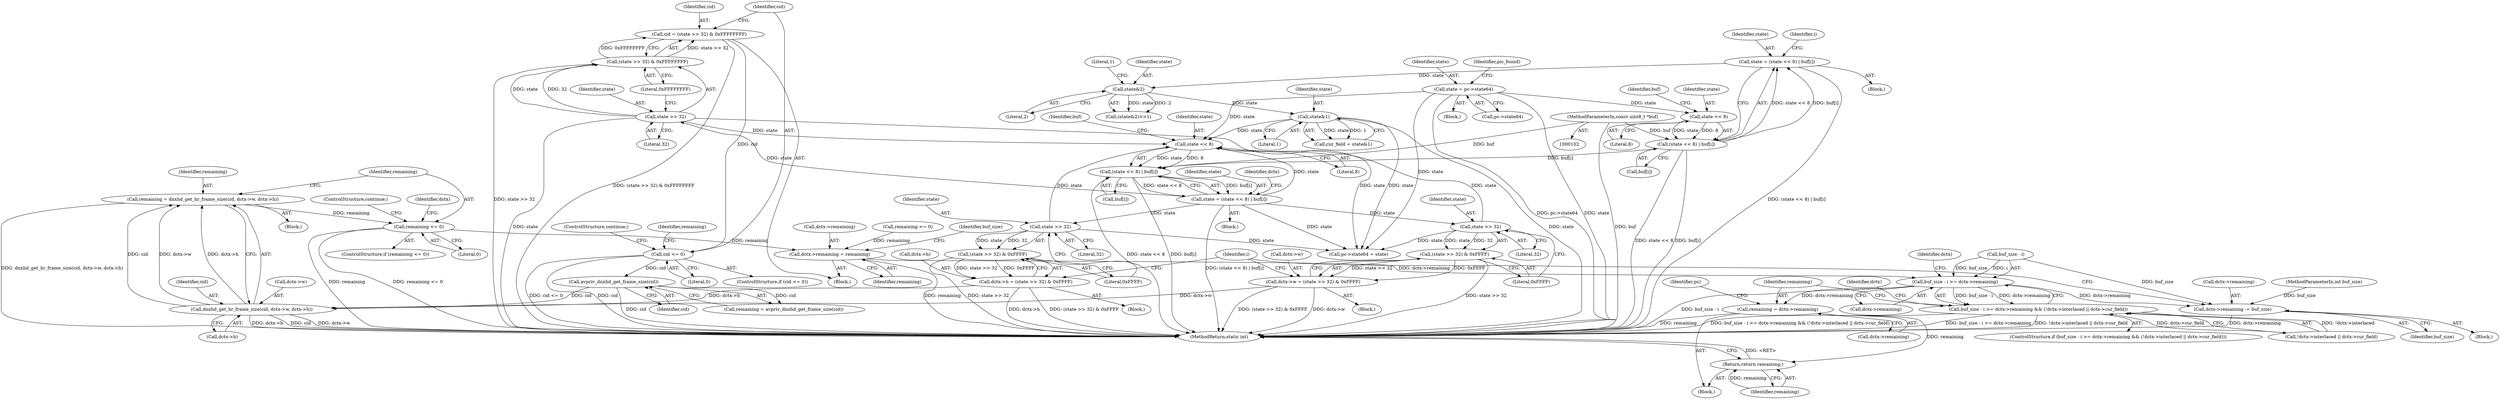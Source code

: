 digraph "0_FFmpeg_31c1c0b46a7021802c3d1d18039fca30dba5a14e@API" {
"1000302" [label="(Call,remaining <= 0)"];
"1000291" [label="(Call,remaining = dnxhd_get_hr_frame_size(cid, dctx->w, dctx->h))"];
"1000293" [label="(Call,dnxhd_get_hr_frame_size(cid, dctx->w, dctx->h))"];
"1000284" [label="(Call,avpriv_dnxhd_get_frame_size(cid))"];
"1000278" [label="(Call,cid <= 0)"];
"1000269" [label="(Call,cid = (state >> 32) & 0xFFFFFFFF)"];
"1000271" [label="(Call,(state >> 32) & 0xFFFFFFFF)"];
"1000272" [label="(Call,state >> 32)"];
"1000218" [label="(Call,state = (state << 8) | buf[i])"];
"1000220" [label="(Call,(state << 8) | buf[i])"];
"1000221" [label="(Call,state << 8)"];
"1000239" [label="(Call,state >> 32)"];
"1000180" [label="(Call,state&1)"];
"1000174" [label="(Call,state&2)"];
"1000156" [label="(Call,state = (state << 8) | buf[i])"];
"1000158" [label="(Call,(state << 8) | buf[i])"];
"1000159" [label="(Call,state << 8)"];
"1000115" [label="(Call,state = pc->state64)"];
"1000104" [label="(MethodParameterIn,const uint8_t *buf)"];
"1000256" [label="(Call,state >> 32)"];
"1000251" [label="(Call,dctx->w = (state >> 32) & 0xFFFF)"];
"1000255" [label="(Call,(state >> 32) & 0xFFFF)"];
"1000234" [label="(Call,dctx->h = (state >> 32) & 0xFFFF)"];
"1000238" [label="(Call,(state >> 32) & 0xFFFF)"];
"1000306" [label="(Call,dctx->remaining = remaining)"];
"1000313" [label="(Call,buf_size - i >= dctx->remaining)"];
"1000312" [label="(Call,buf_size - i >= dctx->remaining && (!dctx->interlaced || dctx->cur_field))"];
"1000330" [label="(Call,remaining = dctx->remaining)"];
"1000366" [label="(Return,return remaining;)"];
"1000370" [label="(Call,dctx->remaining -= buf_size)"];
"1000307" [label="(Call,dctx->remaining)"];
"1000162" [label="(Call,buf[i])"];
"1000160" [label="(Identifier,state)"];
"1000295" [label="(Call,dctx->w)"];
"1000156" [label="(Call,state = (state << 8) | buf[i])"];
"1000277" [label="(ControlStructure,if (cid <= 0))"];
"1000287" [label="(Call,remaining <= 0)"];
"1000330" [label="(Call,remaining = dctx->remaining)"];
"1000233" [label="(Block,)"];
"1000302" [label="(Call,remaining <= 0)"];
"1000269" [label="(Call,cid = (state >> 32) & 0xFFFFFFFF)"];
"1000212" [label="(Identifier,i)"];
"1000157" [label="(Identifier,state)"];
"1000218" [label="(Call,state = (state << 8) | buf[i])"];
"1000223" [label="(Literal,8)"];
"1000242" [label="(Literal,0xFFFF)"];
"1000272" [label="(Call,state >> 32)"];
"1000159" [label="(Call,state << 8)"];
"1000255" [label="(Call,(state >> 32) & 0xFFFF)"];
"1000454" [label="(MethodReturn,static int)"];
"1000221" [label="(Call,state << 8)"];
"1000267" [label="(Block,)"];
"1000106" [label="(Block,)"];
"1000301" [label="(ControlStructure,if (remaining <= 0))"];
"1000328" [label="(Block,)"];
"1000225" [label="(Identifier,buf)"];
"1000314" [label="(Call,buf_size - i)"];
"1000251" [label="(Call,dctx->w = (state >> 32) & 0xFFFF)"];
"1000281" [label="(ControlStructure,continue;)"];
"1000117" [label="(Call,pc->state64)"];
"1000181" [label="(Identifier,state)"];
"1000320" [label="(Call,!dctx->interlaced || dctx->cur_field)"];
"1000274" [label="(Literal,32)"];
"1000174" [label="(Call,state&2)"];
"1000234" [label="(Call,dctx->h = (state >> 32) & 0xFFFF)"];
"1000372" [label="(Identifier,dctx)"];
"1000176" [label="(Literal,2)"];
"1000258" [label="(Literal,32)"];
"1000273" [label="(Identifier,state)"];
"1000213" [label="(Block,)"];
"1000323" [label="(Identifier,dctx)"];
"1000306" [label="(Call,dctx->remaining = remaining)"];
"1000122" [label="(Identifier,pic_found)"];
"1000224" [label="(Call,buf[i])"];
"1000241" [label="(Literal,32)"];
"1000175" [label="(Identifier,state)"];
"1000178" [label="(Call,cur_field = state&1)"];
"1000311" [label="(ControlStructure,if (buf_size - i >= dctx->remaining && (!dctx->interlaced || dctx->cur_field)))"];
"1000304" [label="(Literal,0)"];
"1000292" [label="(Identifier,remaining)"];
"1000270" [label="(Identifier,cid)"];
"1000275" [label="(Literal,0xFFFFFFFF)"];
"1000284" [label="(Call,avpriv_dnxhd_get_frame_size(cid))"];
"1000161" [label="(Literal,8)"];
"1000367" [label="(Identifier,remaining)"];
"1000371" [label="(Call,dctx->remaining)"];
"1000115" [label="(Call,state = pc->state64)"];
"1000331" [label="(Identifier,remaining)"];
"1000337" [label="(Identifier,pc)"];
"1000173" [label="(Call,(state&2)>>1)"];
"1000437" [label="(Call,pc->state64 = state)"];
"1000222" [label="(Identifier,state)"];
"1000259" [label="(Literal,0xFFFF)"];
"1000315" [label="(Identifier,buf_size)"];
"1000240" [label="(Identifier,state)"];
"1000280" [label="(Literal,0)"];
"1000235" [label="(Call,dctx->h)"];
"1000290" [label="(Block,)"];
"1000283" [label="(Identifier,remaining)"];
"1000252" [label="(Call,dctx->w)"];
"1000305" [label="(ControlStructure,continue;)"];
"1000303" [label="(Identifier,remaining)"];
"1000219" [label="(Identifier,state)"];
"1000294" [label="(Identifier,cid)"];
"1000370" [label="(Call,dctx->remaining -= buf_size)"];
"1000332" [label="(Call,dctx->remaining)"];
"1000177" [label="(Literal,1)"];
"1000105" [label="(MethodParameterIn,int buf_size)"];
"1000182" [label="(Literal,1)"];
"1000257" [label="(Identifier,state)"];
"1000104" [label="(MethodParameterIn,const uint8_t *buf)"];
"1000278" [label="(Call,cid <= 0)"];
"1000279" [label="(Identifier,cid)"];
"1000298" [label="(Call,dctx->h)"];
"1000256" [label="(Call,state >> 32)"];
"1000271" [label="(Call,(state >> 32) & 0xFFFFFFFF)"];
"1000369" [label="(Block,)"];
"1000285" [label="(Identifier,cid)"];
"1000312" [label="(Call,buf_size - i >= dctx->remaining && (!dctx->interlaced || dctx->cur_field))"];
"1000238" [label="(Call,(state >> 32) & 0xFFFF)"];
"1000250" [label="(Block,)"];
"1000308" [label="(Identifier,dctx)"];
"1000167" [label="(Identifier,i)"];
"1000291" [label="(Call,remaining = dnxhd_get_hr_frame_size(cid, dctx->w, dctx->h))"];
"1000317" [label="(Call,dctx->remaining)"];
"1000180" [label="(Call,state&1)"];
"1000374" [label="(Identifier,buf_size)"];
"1000282" [label="(Call,remaining = avpriv_dnxhd_get_frame_size(cid))"];
"1000163" [label="(Identifier,buf)"];
"1000313" [label="(Call,buf_size - i >= dctx->remaining)"];
"1000310" [label="(Identifier,remaining)"];
"1000293" [label="(Call,dnxhd_get_hr_frame_size(cid, dctx->w, dctx->h))"];
"1000155" [label="(Block,)"];
"1000116" [label="(Identifier,state)"];
"1000158" [label="(Call,(state << 8) | buf[i])"];
"1000220" [label="(Call,(state << 8) | buf[i])"];
"1000230" [label="(Identifier,dctx)"];
"1000366" [label="(Return,return remaining;)"];
"1000239" [label="(Call,state >> 32)"];
"1000302" -> "1000301"  [label="AST: "];
"1000302" -> "1000304"  [label="CFG: "];
"1000303" -> "1000302"  [label="AST: "];
"1000304" -> "1000302"  [label="AST: "];
"1000305" -> "1000302"  [label="CFG: "];
"1000308" -> "1000302"  [label="CFG: "];
"1000302" -> "1000454"  [label="DDG: remaining"];
"1000302" -> "1000454"  [label="DDG: remaining <= 0"];
"1000291" -> "1000302"  [label="DDG: remaining"];
"1000302" -> "1000306"  [label="DDG: remaining"];
"1000291" -> "1000290"  [label="AST: "];
"1000291" -> "1000293"  [label="CFG: "];
"1000292" -> "1000291"  [label="AST: "];
"1000293" -> "1000291"  [label="AST: "];
"1000303" -> "1000291"  [label="CFG: "];
"1000291" -> "1000454"  [label="DDG: dnxhd_get_hr_frame_size(cid, dctx->w, dctx->h)"];
"1000293" -> "1000291"  [label="DDG: cid"];
"1000293" -> "1000291"  [label="DDG: dctx->w"];
"1000293" -> "1000291"  [label="DDG: dctx->h"];
"1000293" -> "1000298"  [label="CFG: "];
"1000294" -> "1000293"  [label="AST: "];
"1000295" -> "1000293"  [label="AST: "];
"1000298" -> "1000293"  [label="AST: "];
"1000293" -> "1000454"  [label="DDG: dctx->h"];
"1000293" -> "1000454"  [label="DDG: cid"];
"1000293" -> "1000454"  [label="DDG: dctx->w"];
"1000284" -> "1000293"  [label="DDG: cid"];
"1000251" -> "1000293"  [label="DDG: dctx->w"];
"1000234" -> "1000293"  [label="DDG: dctx->h"];
"1000284" -> "1000282"  [label="AST: "];
"1000284" -> "1000285"  [label="CFG: "];
"1000285" -> "1000284"  [label="AST: "];
"1000282" -> "1000284"  [label="CFG: "];
"1000284" -> "1000454"  [label="DDG: cid"];
"1000284" -> "1000282"  [label="DDG: cid"];
"1000278" -> "1000284"  [label="DDG: cid"];
"1000278" -> "1000277"  [label="AST: "];
"1000278" -> "1000280"  [label="CFG: "];
"1000279" -> "1000278"  [label="AST: "];
"1000280" -> "1000278"  [label="AST: "];
"1000281" -> "1000278"  [label="CFG: "];
"1000283" -> "1000278"  [label="CFG: "];
"1000278" -> "1000454"  [label="DDG: cid <= 0"];
"1000278" -> "1000454"  [label="DDG: cid"];
"1000269" -> "1000278"  [label="DDG: cid"];
"1000269" -> "1000267"  [label="AST: "];
"1000269" -> "1000271"  [label="CFG: "];
"1000270" -> "1000269"  [label="AST: "];
"1000271" -> "1000269"  [label="AST: "];
"1000279" -> "1000269"  [label="CFG: "];
"1000269" -> "1000454"  [label="DDG: (state >> 32) & 0xFFFFFFFF"];
"1000271" -> "1000269"  [label="DDG: state >> 32"];
"1000271" -> "1000269"  [label="DDG: 0xFFFFFFFF"];
"1000271" -> "1000275"  [label="CFG: "];
"1000272" -> "1000271"  [label="AST: "];
"1000275" -> "1000271"  [label="AST: "];
"1000271" -> "1000454"  [label="DDG: state >> 32"];
"1000272" -> "1000271"  [label="DDG: state"];
"1000272" -> "1000271"  [label="DDG: 32"];
"1000272" -> "1000274"  [label="CFG: "];
"1000273" -> "1000272"  [label="AST: "];
"1000274" -> "1000272"  [label="AST: "];
"1000275" -> "1000272"  [label="CFG: "];
"1000272" -> "1000454"  [label="DDG: state"];
"1000272" -> "1000221"  [label="DDG: state"];
"1000218" -> "1000272"  [label="DDG: state"];
"1000272" -> "1000437"  [label="DDG: state"];
"1000218" -> "1000213"  [label="AST: "];
"1000218" -> "1000220"  [label="CFG: "];
"1000219" -> "1000218"  [label="AST: "];
"1000220" -> "1000218"  [label="AST: "];
"1000230" -> "1000218"  [label="CFG: "];
"1000218" -> "1000454"  [label="DDG: (state << 8) | buf[i]"];
"1000220" -> "1000218"  [label="DDG: state << 8"];
"1000220" -> "1000218"  [label="DDG: buf[i]"];
"1000218" -> "1000221"  [label="DDG: state"];
"1000218" -> "1000239"  [label="DDG: state"];
"1000218" -> "1000256"  [label="DDG: state"];
"1000218" -> "1000437"  [label="DDG: state"];
"1000220" -> "1000224"  [label="CFG: "];
"1000221" -> "1000220"  [label="AST: "];
"1000224" -> "1000220"  [label="AST: "];
"1000220" -> "1000454"  [label="DDG: state << 8"];
"1000220" -> "1000454"  [label="DDG: buf[i]"];
"1000221" -> "1000220"  [label="DDG: state"];
"1000221" -> "1000220"  [label="DDG: 8"];
"1000158" -> "1000220"  [label="DDG: buf[i]"];
"1000104" -> "1000220"  [label="DDG: buf"];
"1000221" -> "1000223"  [label="CFG: "];
"1000222" -> "1000221"  [label="AST: "];
"1000223" -> "1000221"  [label="AST: "];
"1000225" -> "1000221"  [label="CFG: "];
"1000239" -> "1000221"  [label="DDG: state"];
"1000180" -> "1000221"  [label="DDG: state"];
"1000256" -> "1000221"  [label="DDG: state"];
"1000115" -> "1000221"  [label="DDG: state"];
"1000239" -> "1000238"  [label="AST: "];
"1000239" -> "1000241"  [label="CFG: "];
"1000240" -> "1000239"  [label="AST: "];
"1000241" -> "1000239"  [label="AST: "];
"1000242" -> "1000239"  [label="CFG: "];
"1000239" -> "1000238"  [label="DDG: state"];
"1000239" -> "1000238"  [label="DDG: 32"];
"1000239" -> "1000437"  [label="DDG: state"];
"1000180" -> "1000178"  [label="AST: "];
"1000180" -> "1000182"  [label="CFG: "];
"1000181" -> "1000180"  [label="AST: "];
"1000182" -> "1000180"  [label="AST: "];
"1000178" -> "1000180"  [label="CFG: "];
"1000180" -> "1000454"  [label="DDG: state"];
"1000180" -> "1000178"  [label="DDG: state"];
"1000180" -> "1000178"  [label="DDG: 1"];
"1000174" -> "1000180"  [label="DDG: state"];
"1000180" -> "1000437"  [label="DDG: state"];
"1000174" -> "1000173"  [label="AST: "];
"1000174" -> "1000176"  [label="CFG: "];
"1000175" -> "1000174"  [label="AST: "];
"1000176" -> "1000174"  [label="AST: "];
"1000177" -> "1000174"  [label="CFG: "];
"1000174" -> "1000173"  [label="DDG: state"];
"1000174" -> "1000173"  [label="DDG: 2"];
"1000156" -> "1000174"  [label="DDG: state"];
"1000156" -> "1000155"  [label="AST: "];
"1000156" -> "1000158"  [label="CFG: "];
"1000157" -> "1000156"  [label="AST: "];
"1000158" -> "1000156"  [label="AST: "];
"1000167" -> "1000156"  [label="CFG: "];
"1000156" -> "1000454"  [label="DDG: (state << 8) | buf[i]"];
"1000158" -> "1000156"  [label="DDG: state << 8"];
"1000158" -> "1000156"  [label="DDG: buf[i]"];
"1000158" -> "1000162"  [label="CFG: "];
"1000159" -> "1000158"  [label="AST: "];
"1000162" -> "1000158"  [label="AST: "];
"1000158" -> "1000454"  [label="DDG: state << 8"];
"1000158" -> "1000454"  [label="DDG: buf[i]"];
"1000159" -> "1000158"  [label="DDG: state"];
"1000159" -> "1000158"  [label="DDG: 8"];
"1000104" -> "1000158"  [label="DDG: buf"];
"1000159" -> "1000161"  [label="CFG: "];
"1000160" -> "1000159"  [label="AST: "];
"1000161" -> "1000159"  [label="AST: "];
"1000163" -> "1000159"  [label="CFG: "];
"1000115" -> "1000159"  [label="DDG: state"];
"1000115" -> "1000106"  [label="AST: "];
"1000115" -> "1000117"  [label="CFG: "];
"1000116" -> "1000115"  [label="AST: "];
"1000117" -> "1000115"  [label="AST: "];
"1000122" -> "1000115"  [label="CFG: "];
"1000115" -> "1000454"  [label="DDG: pc->state64"];
"1000115" -> "1000454"  [label="DDG: state"];
"1000115" -> "1000437"  [label="DDG: state"];
"1000104" -> "1000102"  [label="AST: "];
"1000104" -> "1000454"  [label="DDG: buf"];
"1000256" -> "1000255"  [label="AST: "];
"1000256" -> "1000258"  [label="CFG: "];
"1000257" -> "1000256"  [label="AST: "];
"1000258" -> "1000256"  [label="AST: "];
"1000259" -> "1000256"  [label="CFG: "];
"1000256" -> "1000255"  [label="DDG: state"];
"1000256" -> "1000255"  [label="DDG: 32"];
"1000256" -> "1000437"  [label="DDG: state"];
"1000251" -> "1000250"  [label="AST: "];
"1000251" -> "1000255"  [label="CFG: "];
"1000252" -> "1000251"  [label="AST: "];
"1000255" -> "1000251"  [label="AST: "];
"1000212" -> "1000251"  [label="CFG: "];
"1000251" -> "1000454"  [label="DDG: (state >> 32) & 0xFFFF"];
"1000251" -> "1000454"  [label="DDG: dctx->w"];
"1000255" -> "1000251"  [label="DDG: state >> 32"];
"1000255" -> "1000251"  [label="DDG: 0xFFFF"];
"1000255" -> "1000259"  [label="CFG: "];
"1000259" -> "1000255"  [label="AST: "];
"1000255" -> "1000454"  [label="DDG: state >> 32"];
"1000234" -> "1000233"  [label="AST: "];
"1000234" -> "1000238"  [label="CFG: "];
"1000235" -> "1000234"  [label="AST: "];
"1000238" -> "1000234"  [label="AST: "];
"1000212" -> "1000234"  [label="CFG: "];
"1000234" -> "1000454"  [label="DDG: dctx->h"];
"1000234" -> "1000454"  [label="DDG: (state >> 32) & 0xFFFF"];
"1000238" -> "1000234"  [label="DDG: state >> 32"];
"1000238" -> "1000234"  [label="DDG: 0xFFFF"];
"1000238" -> "1000242"  [label="CFG: "];
"1000242" -> "1000238"  [label="AST: "];
"1000238" -> "1000454"  [label="DDG: state >> 32"];
"1000306" -> "1000267"  [label="AST: "];
"1000306" -> "1000310"  [label="CFG: "];
"1000307" -> "1000306"  [label="AST: "];
"1000310" -> "1000306"  [label="AST: "];
"1000315" -> "1000306"  [label="CFG: "];
"1000306" -> "1000454"  [label="DDG: remaining"];
"1000287" -> "1000306"  [label="DDG: remaining"];
"1000306" -> "1000313"  [label="DDG: dctx->remaining"];
"1000313" -> "1000312"  [label="AST: "];
"1000313" -> "1000317"  [label="CFG: "];
"1000314" -> "1000313"  [label="AST: "];
"1000317" -> "1000313"  [label="AST: "];
"1000323" -> "1000313"  [label="CFG: "];
"1000312" -> "1000313"  [label="CFG: "];
"1000313" -> "1000454"  [label="DDG: buf_size - i"];
"1000313" -> "1000312"  [label="DDG: buf_size - i"];
"1000313" -> "1000312"  [label="DDG: dctx->remaining"];
"1000314" -> "1000313"  [label="DDG: buf_size"];
"1000314" -> "1000313"  [label="DDG: i"];
"1000313" -> "1000330"  [label="DDG: dctx->remaining"];
"1000313" -> "1000370"  [label="DDG: dctx->remaining"];
"1000312" -> "1000311"  [label="AST: "];
"1000312" -> "1000320"  [label="CFG: "];
"1000320" -> "1000312"  [label="AST: "];
"1000331" -> "1000312"  [label="CFG: "];
"1000372" -> "1000312"  [label="CFG: "];
"1000312" -> "1000454"  [label="DDG: buf_size - i >= dctx->remaining && (!dctx->interlaced || dctx->cur_field)"];
"1000312" -> "1000454"  [label="DDG: buf_size - i >= dctx->remaining"];
"1000312" -> "1000454"  [label="DDG: !dctx->interlaced || dctx->cur_field"];
"1000320" -> "1000312"  [label="DDG: !dctx->interlaced"];
"1000320" -> "1000312"  [label="DDG: dctx->cur_field"];
"1000330" -> "1000328"  [label="AST: "];
"1000330" -> "1000332"  [label="CFG: "];
"1000331" -> "1000330"  [label="AST: "];
"1000332" -> "1000330"  [label="AST: "];
"1000337" -> "1000330"  [label="CFG: "];
"1000330" -> "1000454"  [label="DDG: remaining"];
"1000330" -> "1000366"  [label="DDG: remaining"];
"1000366" -> "1000328"  [label="AST: "];
"1000366" -> "1000367"  [label="CFG: "];
"1000367" -> "1000366"  [label="AST: "];
"1000454" -> "1000366"  [label="CFG: "];
"1000366" -> "1000454"  [label="DDG: <RET>"];
"1000367" -> "1000366"  [label="DDG: remaining"];
"1000370" -> "1000369"  [label="AST: "];
"1000370" -> "1000374"  [label="CFG: "];
"1000371" -> "1000370"  [label="AST: "];
"1000374" -> "1000370"  [label="AST: "];
"1000212" -> "1000370"  [label="CFG: "];
"1000370" -> "1000454"  [label="DDG: dctx->remaining"];
"1000314" -> "1000370"  [label="DDG: buf_size"];
"1000105" -> "1000370"  [label="DDG: buf_size"];
}

